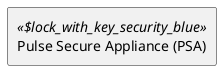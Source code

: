 @startuml

skinparam monochrome true
skinparam componentStyle uml2


show stereotype

rectangle Pulse__F_Secure__F_Appliance__F___N_PSA__O_ as "Pulse Secure Appliance (PSA)" <<$lock_with_key_security_blue>> {
}


' Begin Protected Region [[layouting]]

' End Protected Region   [[layouting]]
@enduml
' Actifsource ID=[dc5bfacd-eaac-11e8-88d3-bfc6b992bdec,07f70b0b-0e1a-11e9-8b4c-f9aec93d8b56,Hash]
